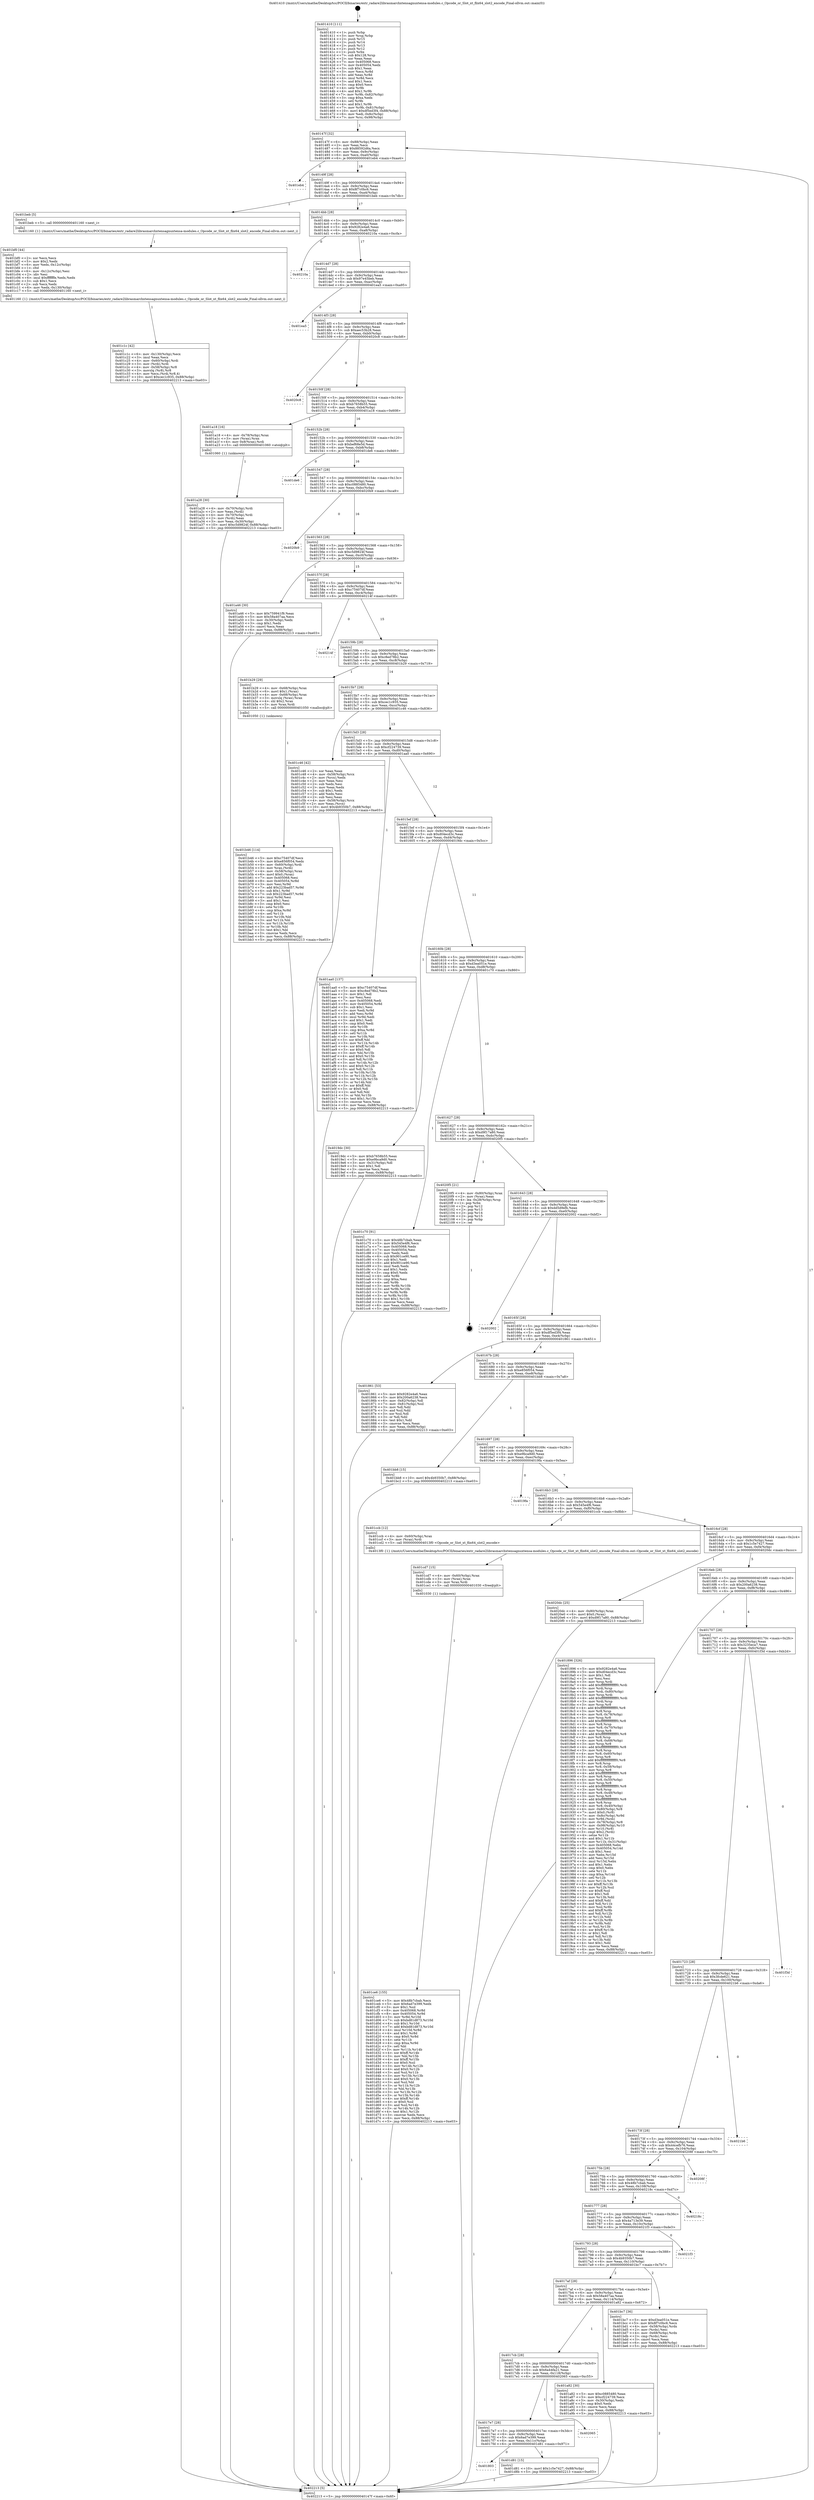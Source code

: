 digraph "0x401410" {
  label = "0x401410 (/mnt/c/Users/mathe/Desktop/tcc/POCII/binaries/extr_radare2librasmarchxtensagnuxtensa-modules.c_Opcode_or_Slot_xt_flix64_slot2_encode_Final-ollvm.out::main(0))"
  labelloc = "t"
  node[shape=record]

  Entry [label="",width=0.3,height=0.3,shape=circle,fillcolor=black,style=filled]
  "0x40147f" [label="{
     0x40147f [32]\l
     | [instrs]\l
     &nbsp;&nbsp;0x40147f \<+6\>: mov -0x88(%rbp),%eax\l
     &nbsp;&nbsp;0x401485 \<+2\>: mov %eax,%ecx\l
     &nbsp;&nbsp;0x401487 \<+6\>: sub $0x88592d6a,%ecx\l
     &nbsp;&nbsp;0x40148d \<+6\>: mov %eax,-0x9c(%rbp)\l
     &nbsp;&nbsp;0x401493 \<+6\>: mov %ecx,-0xa0(%rbp)\l
     &nbsp;&nbsp;0x401499 \<+6\>: je 0000000000401eb4 \<main+0xaa4\>\l
  }"]
  "0x401eb4" [label="{
     0x401eb4\l
  }", style=dashed]
  "0x40149f" [label="{
     0x40149f [28]\l
     | [instrs]\l
     &nbsp;&nbsp;0x40149f \<+5\>: jmp 00000000004014a4 \<main+0x94\>\l
     &nbsp;&nbsp;0x4014a4 \<+6\>: mov -0x9c(%rbp),%eax\l
     &nbsp;&nbsp;0x4014aa \<+5\>: sub $0x8f7c0bc6,%eax\l
     &nbsp;&nbsp;0x4014af \<+6\>: mov %eax,-0xa4(%rbp)\l
     &nbsp;&nbsp;0x4014b5 \<+6\>: je 0000000000401beb \<main+0x7db\>\l
  }"]
  Exit [label="",width=0.3,height=0.3,shape=circle,fillcolor=black,style=filled,peripheries=2]
  "0x401beb" [label="{
     0x401beb [5]\l
     | [instrs]\l
     &nbsp;&nbsp;0x401beb \<+5\>: call 0000000000401160 \<next_i\>\l
     | [calls]\l
     &nbsp;&nbsp;0x401160 \{1\} (/mnt/c/Users/mathe/Desktop/tcc/POCII/binaries/extr_radare2librasmarchxtensagnuxtensa-modules.c_Opcode_or_Slot_xt_flix64_slot2_encode_Final-ollvm.out::next_i)\l
  }"]
  "0x4014bb" [label="{
     0x4014bb [28]\l
     | [instrs]\l
     &nbsp;&nbsp;0x4014bb \<+5\>: jmp 00000000004014c0 \<main+0xb0\>\l
     &nbsp;&nbsp;0x4014c0 \<+6\>: mov -0x9c(%rbp),%eax\l
     &nbsp;&nbsp;0x4014c6 \<+5\>: sub $0x9282e4a6,%eax\l
     &nbsp;&nbsp;0x4014cb \<+6\>: mov %eax,-0xa8(%rbp)\l
     &nbsp;&nbsp;0x4014d1 \<+6\>: je 000000000040210a \<main+0xcfa\>\l
  }"]
  "0x401803" [label="{
     0x401803\l
  }", style=dashed]
  "0x40210a" [label="{
     0x40210a\l
  }", style=dashed]
  "0x4014d7" [label="{
     0x4014d7 [28]\l
     | [instrs]\l
     &nbsp;&nbsp;0x4014d7 \<+5\>: jmp 00000000004014dc \<main+0xcc\>\l
     &nbsp;&nbsp;0x4014dc \<+6\>: mov -0x9c(%rbp),%eax\l
     &nbsp;&nbsp;0x4014e2 \<+5\>: sub $0x97e45beb,%eax\l
     &nbsp;&nbsp;0x4014e7 \<+6\>: mov %eax,-0xac(%rbp)\l
     &nbsp;&nbsp;0x4014ed \<+6\>: je 0000000000401ea5 \<main+0xa95\>\l
  }"]
  "0x401d81" [label="{
     0x401d81 [15]\l
     | [instrs]\l
     &nbsp;&nbsp;0x401d81 \<+10\>: movl $0x1c5e7427,-0x88(%rbp)\l
     &nbsp;&nbsp;0x401d8b \<+5\>: jmp 0000000000402213 \<main+0xe03\>\l
  }"]
  "0x401ea5" [label="{
     0x401ea5\l
  }", style=dashed]
  "0x4014f3" [label="{
     0x4014f3 [28]\l
     | [instrs]\l
     &nbsp;&nbsp;0x4014f3 \<+5\>: jmp 00000000004014f8 \<main+0xe8\>\l
     &nbsp;&nbsp;0x4014f8 \<+6\>: mov -0x9c(%rbp),%eax\l
     &nbsp;&nbsp;0x4014fe \<+5\>: sub $0xaec53b28,%eax\l
     &nbsp;&nbsp;0x401503 \<+6\>: mov %eax,-0xb0(%rbp)\l
     &nbsp;&nbsp;0x401509 \<+6\>: je 00000000004020c8 \<main+0xcb8\>\l
  }"]
  "0x4017e7" [label="{
     0x4017e7 [28]\l
     | [instrs]\l
     &nbsp;&nbsp;0x4017e7 \<+5\>: jmp 00000000004017ec \<main+0x3dc\>\l
     &nbsp;&nbsp;0x4017ec \<+6\>: mov -0x9c(%rbp),%eax\l
     &nbsp;&nbsp;0x4017f2 \<+5\>: sub $0x6ad7e399,%eax\l
     &nbsp;&nbsp;0x4017f7 \<+6\>: mov %eax,-0x11c(%rbp)\l
     &nbsp;&nbsp;0x4017fd \<+6\>: je 0000000000401d81 \<main+0x971\>\l
  }"]
  "0x4020c8" [label="{
     0x4020c8\l
  }", style=dashed]
  "0x40150f" [label="{
     0x40150f [28]\l
     | [instrs]\l
     &nbsp;&nbsp;0x40150f \<+5\>: jmp 0000000000401514 \<main+0x104\>\l
     &nbsp;&nbsp;0x401514 \<+6\>: mov -0x9c(%rbp),%eax\l
     &nbsp;&nbsp;0x40151a \<+5\>: sub $0xb7658b55,%eax\l
     &nbsp;&nbsp;0x40151f \<+6\>: mov %eax,-0xb4(%rbp)\l
     &nbsp;&nbsp;0x401525 \<+6\>: je 0000000000401a18 \<main+0x608\>\l
  }"]
  "0x402065" [label="{
     0x402065\l
  }", style=dashed]
  "0x401a18" [label="{
     0x401a18 [16]\l
     | [instrs]\l
     &nbsp;&nbsp;0x401a18 \<+4\>: mov -0x78(%rbp),%rax\l
     &nbsp;&nbsp;0x401a1c \<+3\>: mov (%rax),%rax\l
     &nbsp;&nbsp;0x401a1f \<+4\>: mov 0x8(%rax),%rdi\l
     &nbsp;&nbsp;0x401a23 \<+5\>: call 0000000000401060 \<atoi@plt\>\l
     | [calls]\l
     &nbsp;&nbsp;0x401060 \{1\} (unknown)\l
  }"]
  "0x40152b" [label="{
     0x40152b [28]\l
     | [instrs]\l
     &nbsp;&nbsp;0x40152b \<+5\>: jmp 0000000000401530 \<main+0x120\>\l
     &nbsp;&nbsp;0x401530 \<+6\>: mov -0x9c(%rbp),%eax\l
     &nbsp;&nbsp;0x401536 \<+5\>: sub $0xbef68e5d,%eax\l
     &nbsp;&nbsp;0x40153b \<+6\>: mov %eax,-0xb8(%rbp)\l
     &nbsp;&nbsp;0x401541 \<+6\>: je 0000000000401de6 \<main+0x9d6\>\l
  }"]
  "0x401ce6" [label="{
     0x401ce6 [155]\l
     | [instrs]\l
     &nbsp;&nbsp;0x401ce6 \<+5\>: mov $0x48b7cbab,%ecx\l
     &nbsp;&nbsp;0x401ceb \<+5\>: mov $0x6ad7e399,%edx\l
     &nbsp;&nbsp;0x401cf0 \<+3\>: mov $0x1,%sil\l
     &nbsp;&nbsp;0x401cf3 \<+8\>: mov 0x405068,%r8d\l
     &nbsp;&nbsp;0x401cfb \<+8\>: mov 0x405054,%r9d\l
     &nbsp;&nbsp;0x401d03 \<+3\>: mov %r8d,%r10d\l
     &nbsp;&nbsp;0x401d06 \<+7\>: sub $0xbd81d873,%r10d\l
     &nbsp;&nbsp;0x401d0d \<+4\>: sub $0x1,%r10d\l
     &nbsp;&nbsp;0x401d11 \<+7\>: add $0xbd81d873,%r10d\l
     &nbsp;&nbsp;0x401d18 \<+4\>: imul %r10d,%r8d\l
     &nbsp;&nbsp;0x401d1c \<+4\>: and $0x1,%r8d\l
     &nbsp;&nbsp;0x401d20 \<+4\>: cmp $0x0,%r8d\l
     &nbsp;&nbsp;0x401d24 \<+4\>: sete %r11b\l
     &nbsp;&nbsp;0x401d28 \<+4\>: cmp $0xa,%r9d\l
     &nbsp;&nbsp;0x401d2c \<+3\>: setl %bl\l
     &nbsp;&nbsp;0x401d2f \<+3\>: mov %r11b,%r14b\l
     &nbsp;&nbsp;0x401d32 \<+4\>: xor $0xff,%r14b\l
     &nbsp;&nbsp;0x401d36 \<+3\>: mov %bl,%r15b\l
     &nbsp;&nbsp;0x401d39 \<+4\>: xor $0xff,%r15b\l
     &nbsp;&nbsp;0x401d3d \<+4\>: xor $0x0,%sil\l
     &nbsp;&nbsp;0x401d41 \<+3\>: mov %r14b,%r12b\l
     &nbsp;&nbsp;0x401d44 \<+4\>: and $0x0,%r12b\l
     &nbsp;&nbsp;0x401d48 \<+3\>: and %sil,%r11b\l
     &nbsp;&nbsp;0x401d4b \<+3\>: mov %r15b,%r13b\l
     &nbsp;&nbsp;0x401d4e \<+4\>: and $0x0,%r13b\l
     &nbsp;&nbsp;0x401d52 \<+3\>: and %sil,%bl\l
     &nbsp;&nbsp;0x401d55 \<+3\>: or %r11b,%r12b\l
     &nbsp;&nbsp;0x401d58 \<+3\>: or %bl,%r13b\l
     &nbsp;&nbsp;0x401d5b \<+3\>: xor %r13b,%r12b\l
     &nbsp;&nbsp;0x401d5e \<+3\>: or %r15b,%r14b\l
     &nbsp;&nbsp;0x401d61 \<+4\>: xor $0xff,%r14b\l
     &nbsp;&nbsp;0x401d65 \<+4\>: or $0x0,%sil\l
     &nbsp;&nbsp;0x401d69 \<+3\>: and %sil,%r14b\l
     &nbsp;&nbsp;0x401d6c \<+3\>: or %r14b,%r12b\l
     &nbsp;&nbsp;0x401d6f \<+4\>: test $0x1,%r12b\l
     &nbsp;&nbsp;0x401d73 \<+3\>: cmovne %edx,%ecx\l
     &nbsp;&nbsp;0x401d76 \<+6\>: mov %ecx,-0x88(%rbp)\l
     &nbsp;&nbsp;0x401d7c \<+5\>: jmp 0000000000402213 \<main+0xe03\>\l
  }"]
  "0x401de6" [label="{
     0x401de6\l
  }", style=dashed]
  "0x401547" [label="{
     0x401547 [28]\l
     | [instrs]\l
     &nbsp;&nbsp;0x401547 \<+5\>: jmp 000000000040154c \<main+0x13c\>\l
     &nbsp;&nbsp;0x40154c \<+6\>: mov -0x9c(%rbp),%eax\l
     &nbsp;&nbsp;0x401552 \<+5\>: sub $0xc0885480,%eax\l
     &nbsp;&nbsp;0x401557 \<+6\>: mov %eax,-0xbc(%rbp)\l
     &nbsp;&nbsp;0x40155d \<+6\>: je 00000000004020b9 \<main+0xca9\>\l
  }"]
  "0x401cd7" [label="{
     0x401cd7 [15]\l
     | [instrs]\l
     &nbsp;&nbsp;0x401cd7 \<+4\>: mov -0x60(%rbp),%rax\l
     &nbsp;&nbsp;0x401cdb \<+3\>: mov (%rax),%rax\l
     &nbsp;&nbsp;0x401cde \<+3\>: mov %rax,%rdi\l
     &nbsp;&nbsp;0x401ce1 \<+5\>: call 0000000000401030 \<free@plt\>\l
     | [calls]\l
     &nbsp;&nbsp;0x401030 \{1\} (unknown)\l
  }"]
  "0x4020b9" [label="{
     0x4020b9\l
  }", style=dashed]
  "0x401563" [label="{
     0x401563 [28]\l
     | [instrs]\l
     &nbsp;&nbsp;0x401563 \<+5\>: jmp 0000000000401568 \<main+0x158\>\l
     &nbsp;&nbsp;0x401568 \<+6\>: mov -0x9c(%rbp),%eax\l
     &nbsp;&nbsp;0x40156e \<+5\>: sub $0xc5d9824f,%eax\l
     &nbsp;&nbsp;0x401573 \<+6\>: mov %eax,-0xc0(%rbp)\l
     &nbsp;&nbsp;0x401579 \<+6\>: je 0000000000401a46 \<main+0x636\>\l
  }"]
  "0x401c1c" [label="{
     0x401c1c [42]\l
     | [instrs]\l
     &nbsp;&nbsp;0x401c1c \<+6\>: mov -0x130(%rbp),%ecx\l
     &nbsp;&nbsp;0x401c22 \<+3\>: imul %eax,%ecx\l
     &nbsp;&nbsp;0x401c25 \<+4\>: mov -0x60(%rbp),%rdi\l
     &nbsp;&nbsp;0x401c29 \<+3\>: mov (%rdi),%rdi\l
     &nbsp;&nbsp;0x401c2c \<+4\>: mov -0x58(%rbp),%r8\l
     &nbsp;&nbsp;0x401c30 \<+3\>: movslq (%r8),%r8\l
     &nbsp;&nbsp;0x401c33 \<+4\>: mov %ecx,(%rdi,%r8,4)\l
     &nbsp;&nbsp;0x401c37 \<+10\>: movl $0xcec1c935,-0x88(%rbp)\l
     &nbsp;&nbsp;0x401c41 \<+5\>: jmp 0000000000402213 \<main+0xe03\>\l
  }"]
  "0x401a46" [label="{
     0x401a46 [30]\l
     | [instrs]\l
     &nbsp;&nbsp;0x401a46 \<+5\>: mov $0x759941f9,%eax\l
     &nbsp;&nbsp;0x401a4b \<+5\>: mov $0x58a407aa,%ecx\l
     &nbsp;&nbsp;0x401a50 \<+3\>: mov -0x30(%rbp),%edx\l
     &nbsp;&nbsp;0x401a53 \<+3\>: cmp $0x1,%edx\l
     &nbsp;&nbsp;0x401a56 \<+3\>: cmovl %ecx,%eax\l
     &nbsp;&nbsp;0x401a59 \<+6\>: mov %eax,-0x88(%rbp)\l
     &nbsp;&nbsp;0x401a5f \<+5\>: jmp 0000000000402213 \<main+0xe03\>\l
  }"]
  "0x40157f" [label="{
     0x40157f [28]\l
     | [instrs]\l
     &nbsp;&nbsp;0x40157f \<+5\>: jmp 0000000000401584 \<main+0x174\>\l
     &nbsp;&nbsp;0x401584 \<+6\>: mov -0x9c(%rbp),%eax\l
     &nbsp;&nbsp;0x40158a \<+5\>: sub $0xc75407df,%eax\l
     &nbsp;&nbsp;0x40158f \<+6\>: mov %eax,-0xc4(%rbp)\l
     &nbsp;&nbsp;0x401595 \<+6\>: je 000000000040214f \<main+0xd3f\>\l
  }"]
  "0x401bf0" [label="{
     0x401bf0 [44]\l
     | [instrs]\l
     &nbsp;&nbsp;0x401bf0 \<+2\>: xor %ecx,%ecx\l
     &nbsp;&nbsp;0x401bf2 \<+5\>: mov $0x2,%edx\l
     &nbsp;&nbsp;0x401bf7 \<+6\>: mov %edx,-0x12c(%rbp)\l
     &nbsp;&nbsp;0x401bfd \<+1\>: cltd\l
     &nbsp;&nbsp;0x401bfe \<+6\>: mov -0x12c(%rbp),%esi\l
     &nbsp;&nbsp;0x401c04 \<+2\>: idiv %esi\l
     &nbsp;&nbsp;0x401c06 \<+6\>: imul $0xfffffffe,%edx,%edx\l
     &nbsp;&nbsp;0x401c0c \<+3\>: sub $0x1,%ecx\l
     &nbsp;&nbsp;0x401c0f \<+2\>: sub %ecx,%edx\l
     &nbsp;&nbsp;0x401c11 \<+6\>: mov %edx,-0x130(%rbp)\l
     &nbsp;&nbsp;0x401c17 \<+5\>: call 0000000000401160 \<next_i\>\l
     | [calls]\l
     &nbsp;&nbsp;0x401160 \{1\} (/mnt/c/Users/mathe/Desktop/tcc/POCII/binaries/extr_radare2librasmarchxtensagnuxtensa-modules.c_Opcode_or_Slot_xt_flix64_slot2_encode_Final-ollvm.out::next_i)\l
  }"]
  "0x40214f" [label="{
     0x40214f\l
  }", style=dashed]
  "0x40159b" [label="{
     0x40159b [28]\l
     | [instrs]\l
     &nbsp;&nbsp;0x40159b \<+5\>: jmp 00000000004015a0 \<main+0x190\>\l
     &nbsp;&nbsp;0x4015a0 \<+6\>: mov -0x9c(%rbp),%eax\l
     &nbsp;&nbsp;0x4015a6 \<+5\>: sub $0xc8ed78b2,%eax\l
     &nbsp;&nbsp;0x4015ab \<+6\>: mov %eax,-0xc8(%rbp)\l
     &nbsp;&nbsp;0x4015b1 \<+6\>: je 0000000000401b29 \<main+0x719\>\l
  }"]
  "0x401b46" [label="{
     0x401b46 [114]\l
     | [instrs]\l
     &nbsp;&nbsp;0x401b46 \<+5\>: mov $0xc75407df,%ecx\l
     &nbsp;&nbsp;0x401b4b \<+5\>: mov $0xe856f054,%edx\l
     &nbsp;&nbsp;0x401b50 \<+4\>: mov -0x60(%rbp),%rdi\l
     &nbsp;&nbsp;0x401b54 \<+3\>: mov %rax,(%rdi)\l
     &nbsp;&nbsp;0x401b57 \<+4\>: mov -0x58(%rbp),%rax\l
     &nbsp;&nbsp;0x401b5b \<+6\>: movl $0x0,(%rax)\l
     &nbsp;&nbsp;0x401b61 \<+7\>: mov 0x405068,%esi\l
     &nbsp;&nbsp;0x401b68 \<+8\>: mov 0x405054,%r8d\l
     &nbsp;&nbsp;0x401b70 \<+3\>: mov %esi,%r9d\l
     &nbsp;&nbsp;0x401b73 \<+7\>: add $0x223bad57,%r9d\l
     &nbsp;&nbsp;0x401b7a \<+4\>: sub $0x1,%r9d\l
     &nbsp;&nbsp;0x401b7e \<+7\>: sub $0x223bad57,%r9d\l
     &nbsp;&nbsp;0x401b85 \<+4\>: imul %r9d,%esi\l
     &nbsp;&nbsp;0x401b89 \<+3\>: and $0x1,%esi\l
     &nbsp;&nbsp;0x401b8c \<+3\>: cmp $0x0,%esi\l
     &nbsp;&nbsp;0x401b8f \<+4\>: sete %r10b\l
     &nbsp;&nbsp;0x401b93 \<+4\>: cmp $0xa,%r8d\l
     &nbsp;&nbsp;0x401b97 \<+4\>: setl %r11b\l
     &nbsp;&nbsp;0x401b9b \<+3\>: mov %r10b,%bl\l
     &nbsp;&nbsp;0x401b9e \<+3\>: and %r11b,%bl\l
     &nbsp;&nbsp;0x401ba1 \<+3\>: xor %r11b,%r10b\l
     &nbsp;&nbsp;0x401ba4 \<+3\>: or %r10b,%bl\l
     &nbsp;&nbsp;0x401ba7 \<+3\>: test $0x1,%bl\l
     &nbsp;&nbsp;0x401baa \<+3\>: cmovne %edx,%ecx\l
     &nbsp;&nbsp;0x401bad \<+6\>: mov %ecx,-0x88(%rbp)\l
     &nbsp;&nbsp;0x401bb3 \<+5\>: jmp 0000000000402213 \<main+0xe03\>\l
  }"]
  "0x401b29" [label="{
     0x401b29 [29]\l
     | [instrs]\l
     &nbsp;&nbsp;0x401b29 \<+4\>: mov -0x68(%rbp),%rax\l
     &nbsp;&nbsp;0x401b2d \<+6\>: movl $0x1,(%rax)\l
     &nbsp;&nbsp;0x401b33 \<+4\>: mov -0x68(%rbp),%rax\l
     &nbsp;&nbsp;0x401b37 \<+3\>: movslq (%rax),%rax\l
     &nbsp;&nbsp;0x401b3a \<+4\>: shl $0x2,%rax\l
     &nbsp;&nbsp;0x401b3e \<+3\>: mov %rax,%rdi\l
     &nbsp;&nbsp;0x401b41 \<+5\>: call 0000000000401050 \<malloc@plt\>\l
     | [calls]\l
     &nbsp;&nbsp;0x401050 \{1\} (unknown)\l
  }"]
  "0x4015b7" [label="{
     0x4015b7 [28]\l
     | [instrs]\l
     &nbsp;&nbsp;0x4015b7 \<+5\>: jmp 00000000004015bc \<main+0x1ac\>\l
     &nbsp;&nbsp;0x4015bc \<+6\>: mov -0x9c(%rbp),%eax\l
     &nbsp;&nbsp;0x4015c2 \<+5\>: sub $0xcec1c935,%eax\l
     &nbsp;&nbsp;0x4015c7 \<+6\>: mov %eax,-0xcc(%rbp)\l
     &nbsp;&nbsp;0x4015cd \<+6\>: je 0000000000401c46 \<main+0x836\>\l
  }"]
  "0x4017cb" [label="{
     0x4017cb [28]\l
     | [instrs]\l
     &nbsp;&nbsp;0x4017cb \<+5\>: jmp 00000000004017d0 \<main+0x3c0\>\l
     &nbsp;&nbsp;0x4017d0 \<+6\>: mov -0x9c(%rbp),%eax\l
     &nbsp;&nbsp;0x4017d6 \<+5\>: sub $0x6a44fa21,%eax\l
     &nbsp;&nbsp;0x4017db \<+6\>: mov %eax,-0x118(%rbp)\l
     &nbsp;&nbsp;0x4017e1 \<+6\>: je 0000000000402065 \<main+0xc55\>\l
  }"]
  "0x401c46" [label="{
     0x401c46 [42]\l
     | [instrs]\l
     &nbsp;&nbsp;0x401c46 \<+2\>: xor %eax,%eax\l
     &nbsp;&nbsp;0x401c48 \<+4\>: mov -0x58(%rbp),%rcx\l
     &nbsp;&nbsp;0x401c4c \<+2\>: mov (%rcx),%edx\l
     &nbsp;&nbsp;0x401c4e \<+2\>: mov %eax,%esi\l
     &nbsp;&nbsp;0x401c50 \<+2\>: sub %edx,%esi\l
     &nbsp;&nbsp;0x401c52 \<+2\>: mov %eax,%edx\l
     &nbsp;&nbsp;0x401c54 \<+3\>: sub $0x1,%edx\l
     &nbsp;&nbsp;0x401c57 \<+2\>: add %edx,%esi\l
     &nbsp;&nbsp;0x401c59 \<+2\>: sub %esi,%eax\l
     &nbsp;&nbsp;0x401c5b \<+4\>: mov -0x58(%rbp),%rcx\l
     &nbsp;&nbsp;0x401c5f \<+2\>: mov %eax,(%rcx)\l
     &nbsp;&nbsp;0x401c61 \<+10\>: movl $0x4b9350b7,-0x88(%rbp)\l
     &nbsp;&nbsp;0x401c6b \<+5\>: jmp 0000000000402213 \<main+0xe03\>\l
  }"]
  "0x4015d3" [label="{
     0x4015d3 [28]\l
     | [instrs]\l
     &nbsp;&nbsp;0x4015d3 \<+5\>: jmp 00000000004015d8 \<main+0x1c8\>\l
     &nbsp;&nbsp;0x4015d8 \<+6\>: mov -0x9c(%rbp),%eax\l
     &nbsp;&nbsp;0x4015de \<+5\>: sub $0xcf224739,%eax\l
     &nbsp;&nbsp;0x4015e3 \<+6\>: mov %eax,-0xd0(%rbp)\l
     &nbsp;&nbsp;0x4015e9 \<+6\>: je 0000000000401aa0 \<main+0x690\>\l
  }"]
  "0x401a82" [label="{
     0x401a82 [30]\l
     | [instrs]\l
     &nbsp;&nbsp;0x401a82 \<+5\>: mov $0xc0885480,%eax\l
     &nbsp;&nbsp;0x401a87 \<+5\>: mov $0xcf224739,%ecx\l
     &nbsp;&nbsp;0x401a8c \<+3\>: mov -0x30(%rbp),%edx\l
     &nbsp;&nbsp;0x401a8f \<+3\>: cmp $0x0,%edx\l
     &nbsp;&nbsp;0x401a92 \<+3\>: cmove %ecx,%eax\l
     &nbsp;&nbsp;0x401a95 \<+6\>: mov %eax,-0x88(%rbp)\l
     &nbsp;&nbsp;0x401a9b \<+5\>: jmp 0000000000402213 \<main+0xe03\>\l
  }"]
  "0x401aa0" [label="{
     0x401aa0 [137]\l
     | [instrs]\l
     &nbsp;&nbsp;0x401aa0 \<+5\>: mov $0xc75407df,%eax\l
     &nbsp;&nbsp;0x401aa5 \<+5\>: mov $0xc8ed78b2,%ecx\l
     &nbsp;&nbsp;0x401aaa \<+2\>: mov $0x1,%dl\l
     &nbsp;&nbsp;0x401aac \<+2\>: xor %esi,%esi\l
     &nbsp;&nbsp;0x401aae \<+7\>: mov 0x405068,%edi\l
     &nbsp;&nbsp;0x401ab5 \<+8\>: mov 0x405054,%r8d\l
     &nbsp;&nbsp;0x401abd \<+3\>: sub $0x1,%esi\l
     &nbsp;&nbsp;0x401ac0 \<+3\>: mov %edi,%r9d\l
     &nbsp;&nbsp;0x401ac3 \<+3\>: add %esi,%r9d\l
     &nbsp;&nbsp;0x401ac6 \<+4\>: imul %r9d,%edi\l
     &nbsp;&nbsp;0x401aca \<+3\>: and $0x1,%edi\l
     &nbsp;&nbsp;0x401acd \<+3\>: cmp $0x0,%edi\l
     &nbsp;&nbsp;0x401ad0 \<+4\>: sete %r10b\l
     &nbsp;&nbsp;0x401ad4 \<+4\>: cmp $0xa,%r8d\l
     &nbsp;&nbsp;0x401ad8 \<+4\>: setl %r11b\l
     &nbsp;&nbsp;0x401adc \<+3\>: mov %r10b,%bl\l
     &nbsp;&nbsp;0x401adf \<+3\>: xor $0xff,%bl\l
     &nbsp;&nbsp;0x401ae2 \<+3\>: mov %r11b,%r14b\l
     &nbsp;&nbsp;0x401ae5 \<+4\>: xor $0xff,%r14b\l
     &nbsp;&nbsp;0x401ae9 \<+3\>: xor $0x0,%dl\l
     &nbsp;&nbsp;0x401aec \<+3\>: mov %bl,%r15b\l
     &nbsp;&nbsp;0x401aef \<+4\>: and $0x0,%r15b\l
     &nbsp;&nbsp;0x401af3 \<+3\>: and %dl,%r10b\l
     &nbsp;&nbsp;0x401af6 \<+3\>: mov %r14b,%r12b\l
     &nbsp;&nbsp;0x401af9 \<+4\>: and $0x0,%r12b\l
     &nbsp;&nbsp;0x401afd \<+3\>: and %dl,%r11b\l
     &nbsp;&nbsp;0x401b00 \<+3\>: or %r10b,%r15b\l
     &nbsp;&nbsp;0x401b03 \<+3\>: or %r11b,%r12b\l
     &nbsp;&nbsp;0x401b06 \<+3\>: xor %r12b,%r15b\l
     &nbsp;&nbsp;0x401b09 \<+3\>: or %r14b,%bl\l
     &nbsp;&nbsp;0x401b0c \<+3\>: xor $0xff,%bl\l
     &nbsp;&nbsp;0x401b0f \<+3\>: or $0x0,%dl\l
     &nbsp;&nbsp;0x401b12 \<+2\>: and %dl,%bl\l
     &nbsp;&nbsp;0x401b14 \<+3\>: or %bl,%r15b\l
     &nbsp;&nbsp;0x401b17 \<+4\>: test $0x1,%r15b\l
     &nbsp;&nbsp;0x401b1b \<+3\>: cmovne %ecx,%eax\l
     &nbsp;&nbsp;0x401b1e \<+6\>: mov %eax,-0x88(%rbp)\l
     &nbsp;&nbsp;0x401b24 \<+5\>: jmp 0000000000402213 \<main+0xe03\>\l
  }"]
  "0x4015ef" [label="{
     0x4015ef [28]\l
     | [instrs]\l
     &nbsp;&nbsp;0x4015ef \<+5\>: jmp 00000000004015f4 \<main+0x1e4\>\l
     &nbsp;&nbsp;0x4015f4 \<+6\>: mov -0x9c(%rbp),%eax\l
     &nbsp;&nbsp;0x4015fa \<+5\>: sub $0xd04ecd3c,%eax\l
     &nbsp;&nbsp;0x4015ff \<+6\>: mov %eax,-0xd4(%rbp)\l
     &nbsp;&nbsp;0x401605 \<+6\>: je 00000000004019dc \<main+0x5cc\>\l
  }"]
  "0x4017af" [label="{
     0x4017af [28]\l
     | [instrs]\l
     &nbsp;&nbsp;0x4017af \<+5\>: jmp 00000000004017b4 \<main+0x3a4\>\l
     &nbsp;&nbsp;0x4017b4 \<+6\>: mov -0x9c(%rbp),%eax\l
     &nbsp;&nbsp;0x4017ba \<+5\>: sub $0x58a407aa,%eax\l
     &nbsp;&nbsp;0x4017bf \<+6\>: mov %eax,-0x114(%rbp)\l
     &nbsp;&nbsp;0x4017c5 \<+6\>: je 0000000000401a82 \<main+0x672\>\l
  }"]
  "0x4019dc" [label="{
     0x4019dc [30]\l
     | [instrs]\l
     &nbsp;&nbsp;0x4019dc \<+5\>: mov $0xb7658b55,%eax\l
     &nbsp;&nbsp;0x4019e1 \<+5\>: mov $0xe9bca9d0,%ecx\l
     &nbsp;&nbsp;0x4019e6 \<+3\>: mov -0x31(%rbp),%dl\l
     &nbsp;&nbsp;0x4019e9 \<+3\>: test $0x1,%dl\l
     &nbsp;&nbsp;0x4019ec \<+3\>: cmovne %ecx,%eax\l
     &nbsp;&nbsp;0x4019ef \<+6\>: mov %eax,-0x88(%rbp)\l
     &nbsp;&nbsp;0x4019f5 \<+5\>: jmp 0000000000402213 \<main+0xe03\>\l
  }"]
  "0x40160b" [label="{
     0x40160b [28]\l
     | [instrs]\l
     &nbsp;&nbsp;0x40160b \<+5\>: jmp 0000000000401610 \<main+0x200\>\l
     &nbsp;&nbsp;0x401610 \<+6\>: mov -0x9c(%rbp),%eax\l
     &nbsp;&nbsp;0x401616 \<+5\>: sub $0xd3ea051e,%eax\l
     &nbsp;&nbsp;0x40161b \<+6\>: mov %eax,-0xd8(%rbp)\l
     &nbsp;&nbsp;0x401621 \<+6\>: je 0000000000401c70 \<main+0x860\>\l
  }"]
  "0x401bc7" [label="{
     0x401bc7 [36]\l
     | [instrs]\l
     &nbsp;&nbsp;0x401bc7 \<+5\>: mov $0xd3ea051e,%eax\l
     &nbsp;&nbsp;0x401bcc \<+5\>: mov $0x8f7c0bc6,%ecx\l
     &nbsp;&nbsp;0x401bd1 \<+4\>: mov -0x58(%rbp),%rdx\l
     &nbsp;&nbsp;0x401bd5 \<+2\>: mov (%rdx),%esi\l
     &nbsp;&nbsp;0x401bd7 \<+4\>: mov -0x68(%rbp),%rdx\l
     &nbsp;&nbsp;0x401bdb \<+2\>: cmp (%rdx),%esi\l
     &nbsp;&nbsp;0x401bdd \<+3\>: cmovl %ecx,%eax\l
     &nbsp;&nbsp;0x401be0 \<+6\>: mov %eax,-0x88(%rbp)\l
     &nbsp;&nbsp;0x401be6 \<+5\>: jmp 0000000000402213 \<main+0xe03\>\l
  }"]
  "0x401c70" [label="{
     0x401c70 [91]\l
     | [instrs]\l
     &nbsp;&nbsp;0x401c70 \<+5\>: mov $0x48b7cbab,%eax\l
     &nbsp;&nbsp;0x401c75 \<+5\>: mov $0x545e4f6,%ecx\l
     &nbsp;&nbsp;0x401c7a \<+7\>: mov 0x405068,%edx\l
     &nbsp;&nbsp;0x401c81 \<+7\>: mov 0x405054,%esi\l
     &nbsp;&nbsp;0x401c88 \<+2\>: mov %edx,%edi\l
     &nbsp;&nbsp;0x401c8a \<+6\>: sub $0x901ce90,%edi\l
     &nbsp;&nbsp;0x401c90 \<+3\>: sub $0x1,%edi\l
     &nbsp;&nbsp;0x401c93 \<+6\>: add $0x901ce90,%edi\l
     &nbsp;&nbsp;0x401c99 \<+3\>: imul %edi,%edx\l
     &nbsp;&nbsp;0x401c9c \<+3\>: and $0x1,%edx\l
     &nbsp;&nbsp;0x401c9f \<+3\>: cmp $0x0,%edx\l
     &nbsp;&nbsp;0x401ca2 \<+4\>: sete %r8b\l
     &nbsp;&nbsp;0x401ca6 \<+3\>: cmp $0xa,%esi\l
     &nbsp;&nbsp;0x401ca9 \<+4\>: setl %r9b\l
     &nbsp;&nbsp;0x401cad \<+3\>: mov %r8b,%r10b\l
     &nbsp;&nbsp;0x401cb0 \<+3\>: and %r9b,%r10b\l
     &nbsp;&nbsp;0x401cb3 \<+3\>: xor %r9b,%r8b\l
     &nbsp;&nbsp;0x401cb6 \<+3\>: or %r8b,%r10b\l
     &nbsp;&nbsp;0x401cb9 \<+4\>: test $0x1,%r10b\l
     &nbsp;&nbsp;0x401cbd \<+3\>: cmovne %ecx,%eax\l
     &nbsp;&nbsp;0x401cc0 \<+6\>: mov %eax,-0x88(%rbp)\l
     &nbsp;&nbsp;0x401cc6 \<+5\>: jmp 0000000000402213 \<main+0xe03\>\l
  }"]
  "0x401627" [label="{
     0x401627 [28]\l
     | [instrs]\l
     &nbsp;&nbsp;0x401627 \<+5\>: jmp 000000000040162c \<main+0x21c\>\l
     &nbsp;&nbsp;0x40162c \<+6\>: mov -0x9c(%rbp),%eax\l
     &nbsp;&nbsp;0x401632 \<+5\>: sub $0xd9f17a80,%eax\l
     &nbsp;&nbsp;0x401637 \<+6\>: mov %eax,-0xdc(%rbp)\l
     &nbsp;&nbsp;0x40163d \<+6\>: je 00000000004020f5 \<main+0xce5\>\l
  }"]
  "0x401793" [label="{
     0x401793 [28]\l
     | [instrs]\l
     &nbsp;&nbsp;0x401793 \<+5\>: jmp 0000000000401798 \<main+0x388\>\l
     &nbsp;&nbsp;0x401798 \<+6\>: mov -0x9c(%rbp),%eax\l
     &nbsp;&nbsp;0x40179e \<+5\>: sub $0x4b9350b7,%eax\l
     &nbsp;&nbsp;0x4017a3 \<+6\>: mov %eax,-0x110(%rbp)\l
     &nbsp;&nbsp;0x4017a9 \<+6\>: je 0000000000401bc7 \<main+0x7b7\>\l
  }"]
  "0x4020f5" [label="{
     0x4020f5 [21]\l
     | [instrs]\l
     &nbsp;&nbsp;0x4020f5 \<+4\>: mov -0x80(%rbp),%rax\l
     &nbsp;&nbsp;0x4020f9 \<+2\>: mov (%rax),%eax\l
     &nbsp;&nbsp;0x4020fb \<+4\>: lea -0x28(%rbp),%rsp\l
     &nbsp;&nbsp;0x4020ff \<+1\>: pop %rbx\l
     &nbsp;&nbsp;0x402100 \<+2\>: pop %r12\l
     &nbsp;&nbsp;0x402102 \<+2\>: pop %r13\l
     &nbsp;&nbsp;0x402104 \<+2\>: pop %r14\l
     &nbsp;&nbsp;0x402106 \<+2\>: pop %r15\l
     &nbsp;&nbsp;0x402108 \<+1\>: pop %rbp\l
     &nbsp;&nbsp;0x402109 \<+1\>: ret\l
  }"]
  "0x401643" [label="{
     0x401643 [28]\l
     | [instrs]\l
     &nbsp;&nbsp;0x401643 \<+5\>: jmp 0000000000401648 \<main+0x238\>\l
     &nbsp;&nbsp;0x401648 \<+6\>: mov -0x9c(%rbp),%eax\l
     &nbsp;&nbsp;0x40164e \<+5\>: sub $0xdd5d9efb,%eax\l
     &nbsp;&nbsp;0x401653 \<+6\>: mov %eax,-0xe0(%rbp)\l
     &nbsp;&nbsp;0x401659 \<+6\>: je 0000000000402002 \<main+0xbf2\>\l
  }"]
  "0x4021f3" [label="{
     0x4021f3\l
  }", style=dashed]
  "0x402002" [label="{
     0x402002\l
  }", style=dashed]
  "0x40165f" [label="{
     0x40165f [28]\l
     | [instrs]\l
     &nbsp;&nbsp;0x40165f \<+5\>: jmp 0000000000401664 \<main+0x254\>\l
     &nbsp;&nbsp;0x401664 \<+6\>: mov -0x9c(%rbp),%eax\l
     &nbsp;&nbsp;0x40166a \<+5\>: sub $0xdf5ed3f4,%eax\l
     &nbsp;&nbsp;0x40166f \<+6\>: mov %eax,-0xe4(%rbp)\l
     &nbsp;&nbsp;0x401675 \<+6\>: je 0000000000401861 \<main+0x451\>\l
  }"]
  "0x401777" [label="{
     0x401777 [28]\l
     | [instrs]\l
     &nbsp;&nbsp;0x401777 \<+5\>: jmp 000000000040177c \<main+0x36c\>\l
     &nbsp;&nbsp;0x40177c \<+6\>: mov -0x9c(%rbp),%eax\l
     &nbsp;&nbsp;0x401782 \<+5\>: sub $0x4a713e39,%eax\l
     &nbsp;&nbsp;0x401787 \<+6\>: mov %eax,-0x10c(%rbp)\l
     &nbsp;&nbsp;0x40178d \<+6\>: je 00000000004021f3 \<main+0xde3\>\l
  }"]
  "0x401861" [label="{
     0x401861 [53]\l
     | [instrs]\l
     &nbsp;&nbsp;0x401861 \<+5\>: mov $0x9282e4a6,%eax\l
     &nbsp;&nbsp;0x401866 \<+5\>: mov $0x200a6238,%ecx\l
     &nbsp;&nbsp;0x40186b \<+6\>: mov -0x82(%rbp),%dl\l
     &nbsp;&nbsp;0x401871 \<+7\>: mov -0x81(%rbp),%sil\l
     &nbsp;&nbsp;0x401878 \<+3\>: mov %dl,%dil\l
     &nbsp;&nbsp;0x40187b \<+3\>: and %sil,%dil\l
     &nbsp;&nbsp;0x40187e \<+3\>: xor %sil,%dl\l
     &nbsp;&nbsp;0x401881 \<+3\>: or %dl,%dil\l
     &nbsp;&nbsp;0x401884 \<+4\>: test $0x1,%dil\l
     &nbsp;&nbsp;0x401888 \<+3\>: cmovne %ecx,%eax\l
     &nbsp;&nbsp;0x40188b \<+6\>: mov %eax,-0x88(%rbp)\l
     &nbsp;&nbsp;0x401891 \<+5\>: jmp 0000000000402213 \<main+0xe03\>\l
  }"]
  "0x40167b" [label="{
     0x40167b [28]\l
     | [instrs]\l
     &nbsp;&nbsp;0x40167b \<+5\>: jmp 0000000000401680 \<main+0x270\>\l
     &nbsp;&nbsp;0x401680 \<+6\>: mov -0x9c(%rbp),%eax\l
     &nbsp;&nbsp;0x401686 \<+5\>: sub $0xe856f054,%eax\l
     &nbsp;&nbsp;0x40168b \<+6\>: mov %eax,-0xe8(%rbp)\l
     &nbsp;&nbsp;0x401691 \<+6\>: je 0000000000401bb8 \<main+0x7a8\>\l
  }"]
  "0x402213" [label="{
     0x402213 [5]\l
     | [instrs]\l
     &nbsp;&nbsp;0x402213 \<+5\>: jmp 000000000040147f \<main+0x6f\>\l
  }"]
  "0x401410" [label="{
     0x401410 [111]\l
     | [instrs]\l
     &nbsp;&nbsp;0x401410 \<+1\>: push %rbp\l
     &nbsp;&nbsp;0x401411 \<+3\>: mov %rsp,%rbp\l
     &nbsp;&nbsp;0x401414 \<+2\>: push %r15\l
     &nbsp;&nbsp;0x401416 \<+2\>: push %r14\l
     &nbsp;&nbsp;0x401418 \<+2\>: push %r13\l
     &nbsp;&nbsp;0x40141a \<+2\>: push %r12\l
     &nbsp;&nbsp;0x40141c \<+1\>: push %rbx\l
     &nbsp;&nbsp;0x40141d \<+7\>: sub $0x128,%rsp\l
     &nbsp;&nbsp;0x401424 \<+2\>: xor %eax,%eax\l
     &nbsp;&nbsp;0x401426 \<+7\>: mov 0x405068,%ecx\l
     &nbsp;&nbsp;0x40142d \<+7\>: mov 0x405054,%edx\l
     &nbsp;&nbsp;0x401434 \<+3\>: sub $0x1,%eax\l
     &nbsp;&nbsp;0x401437 \<+3\>: mov %ecx,%r8d\l
     &nbsp;&nbsp;0x40143a \<+3\>: add %eax,%r8d\l
     &nbsp;&nbsp;0x40143d \<+4\>: imul %r8d,%ecx\l
     &nbsp;&nbsp;0x401441 \<+3\>: and $0x1,%ecx\l
     &nbsp;&nbsp;0x401444 \<+3\>: cmp $0x0,%ecx\l
     &nbsp;&nbsp;0x401447 \<+4\>: sete %r9b\l
     &nbsp;&nbsp;0x40144b \<+4\>: and $0x1,%r9b\l
     &nbsp;&nbsp;0x40144f \<+7\>: mov %r9b,-0x82(%rbp)\l
     &nbsp;&nbsp;0x401456 \<+3\>: cmp $0xa,%edx\l
     &nbsp;&nbsp;0x401459 \<+4\>: setl %r9b\l
     &nbsp;&nbsp;0x40145d \<+4\>: and $0x1,%r9b\l
     &nbsp;&nbsp;0x401461 \<+7\>: mov %r9b,-0x81(%rbp)\l
     &nbsp;&nbsp;0x401468 \<+10\>: movl $0xdf5ed3f4,-0x88(%rbp)\l
     &nbsp;&nbsp;0x401472 \<+6\>: mov %edi,-0x8c(%rbp)\l
     &nbsp;&nbsp;0x401478 \<+7\>: mov %rsi,-0x98(%rbp)\l
  }"]
  "0x40218c" [label="{
     0x40218c\l
  }", style=dashed]
  "0x401bb8" [label="{
     0x401bb8 [15]\l
     | [instrs]\l
     &nbsp;&nbsp;0x401bb8 \<+10\>: movl $0x4b9350b7,-0x88(%rbp)\l
     &nbsp;&nbsp;0x401bc2 \<+5\>: jmp 0000000000402213 \<main+0xe03\>\l
  }"]
  "0x401697" [label="{
     0x401697 [28]\l
     | [instrs]\l
     &nbsp;&nbsp;0x401697 \<+5\>: jmp 000000000040169c \<main+0x28c\>\l
     &nbsp;&nbsp;0x40169c \<+6\>: mov -0x9c(%rbp),%eax\l
     &nbsp;&nbsp;0x4016a2 \<+5\>: sub $0xe9bca9d0,%eax\l
     &nbsp;&nbsp;0x4016a7 \<+6\>: mov %eax,-0xec(%rbp)\l
     &nbsp;&nbsp;0x4016ad \<+6\>: je 00000000004019fa \<main+0x5ea\>\l
  }"]
  "0x40175b" [label="{
     0x40175b [28]\l
     | [instrs]\l
     &nbsp;&nbsp;0x40175b \<+5\>: jmp 0000000000401760 \<main+0x350\>\l
     &nbsp;&nbsp;0x401760 \<+6\>: mov -0x9c(%rbp),%eax\l
     &nbsp;&nbsp;0x401766 \<+5\>: sub $0x48b7cbab,%eax\l
     &nbsp;&nbsp;0x40176b \<+6\>: mov %eax,-0x108(%rbp)\l
     &nbsp;&nbsp;0x401771 \<+6\>: je 000000000040218c \<main+0xd7c\>\l
  }"]
  "0x4019fa" [label="{
     0x4019fa\l
  }", style=dashed]
  "0x4016b3" [label="{
     0x4016b3 [28]\l
     | [instrs]\l
     &nbsp;&nbsp;0x4016b3 \<+5\>: jmp 00000000004016b8 \<main+0x2a8\>\l
     &nbsp;&nbsp;0x4016b8 \<+6\>: mov -0x9c(%rbp),%eax\l
     &nbsp;&nbsp;0x4016be \<+5\>: sub $0x545e4f6,%eax\l
     &nbsp;&nbsp;0x4016c3 \<+6\>: mov %eax,-0xf0(%rbp)\l
     &nbsp;&nbsp;0x4016c9 \<+6\>: je 0000000000401ccb \<main+0x8bb\>\l
  }"]
  "0x40208f" [label="{
     0x40208f\l
  }", style=dashed]
  "0x401ccb" [label="{
     0x401ccb [12]\l
     | [instrs]\l
     &nbsp;&nbsp;0x401ccb \<+4\>: mov -0x60(%rbp),%rax\l
     &nbsp;&nbsp;0x401ccf \<+3\>: mov (%rax),%rdi\l
     &nbsp;&nbsp;0x401cd2 \<+5\>: call 00000000004013f0 \<Opcode_or_Slot_xt_flix64_slot2_encode\>\l
     | [calls]\l
     &nbsp;&nbsp;0x4013f0 \{1\} (/mnt/c/Users/mathe/Desktop/tcc/POCII/binaries/extr_radare2librasmarchxtensagnuxtensa-modules.c_Opcode_or_Slot_xt_flix64_slot2_encode_Final-ollvm.out::Opcode_or_Slot_xt_flix64_slot2_encode)\l
  }"]
  "0x4016cf" [label="{
     0x4016cf [28]\l
     | [instrs]\l
     &nbsp;&nbsp;0x4016cf \<+5\>: jmp 00000000004016d4 \<main+0x2c4\>\l
     &nbsp;&nbsp;0x4016d4 \<+6\>: mov -0x9c(%rbp),%eax\l
     &nbsp;&nbsp;0x4016da \<+5\>: sub $0x1c5e7427,%eax\l
     &nbsp;&nbsp;0x4016df \<+6\>: mov %eax,-0xf4(%rbp)\l
     &nbsp;&nbsp;0x4016e5 \<+6\>: je 00000000004020dc \<main+0xccc\>\l
  }"]
  "0x40173f" [label="{
     0x40173f [28]\l
     | [instrs]\l
     &nbsp;&nbsp;0x40173f \<+5\>: jmp 0000000000401744 \<main+0x334\>\l
     &nbsp;&nbsp;0x401744 \<+6\>: mov -0x9c(%rbp),%eax\l
     &nbsp;&nbsp;0x40174a \<+5\>: sub $0x44cefb76,%eax\l
     &nbsp;&nbsp;0x40174f \<+6\>: mov %eax,-0x104(%rbp)\l
     &nbsp;&nbsp;0x401755 \<+6\>: je 000000000040208f \<main+0xc7f\>\l
  }"]
  "0x4020dc" [label="{
     0x4020dc [25]\l
     | [instrs]\l
     &nbsp;&nbsp;0x4020dc \<+4\>: mov -0x80(%rbp),%rax\l
     &nbsp;&nbsp;0x4020e0 \<+6\>: movl $0x0,(%rax)\l
     &nbsp;&nbsp;0x4020e6 \<+10\>: movl $0xd9f17a80,-0x88(%rbp)\l
     &nbsp;&nbsp;0x4020f0 \<+5\>: jmp 0000000000402213 \<main+0xe03\>\l
  }"]
  "0x4016eb" [label="{
     0x4016eb [28]\l
     | [instrs]\l
     &nbsp;&nbsp;0x4016eb \<+5\>: jmp 00000000004016f0 \<main+0x2e0\>\l
     &nbsp;&nbsp;0x4016f0 \<+6\>: mov -0x9c(%rbp),%eax\l
     &nbsp;&nbsp;0x4016f6 \<+5\>: sub $0x200a6238,%eax\l
     &nbsp;&nbsp;0x4016fb \<+6\>: mov %eax,-0xf8(%rbp)\l
     &nbsp;&nbsp;0x401701 \<+6\>: je 0000000000401896 \<main+0x486\>\l
  }"]
  "0x4021b6" [label="{
     0x4021b6\l
  }", style=dashed]
  "0x401896" [label="{
     0x401896 [326]\l
     | [instrs]\l
     &nbsp;&nbsp;0x401896 \<+5\>: mov $0x9282e4a6,%eax\l
     &nbsp;&nbsp;0x40189b \<+5\>: mov $0xd04ecd3c,%ecx\l
     &nbsp;&nbsp;0x4018a0 \<+2\>: mov $0x1,%dl\l
     &nbsp;&nbsp;0x4018a2 \<+2\>: xor %esi,%esi\l
     &nbsp;&nbsp;0x4018a4 \<+3\>: mov %rsp,%rdi\l
     &nbsp;&nbsp;0x4018a7 \<+4\>: add $0xfffffffffffffff0,%rdi\l
     &nbsp;&nbsp;0x4018ab \<+3\>: mov %rdi,%rsp\l
     &nbsp;&nbsp;0x4018ae \<+4\>: mov %rdi,-0x80(%rbp)\l
     &nbsp;&nbsp;0x4018b2 \<+3\>: mov %rsp,%rdi\l
     &nbsp;&nbsp;0x4018b5 \<+4\>: add $0xfffffffffffffff0,%rdi\l
     &nbsp;&nbsp;0x4018b9 \<+3\>: mov %rdi,%rsp\l
     &nbsp;&nbsp;0x4018bc \<+3\>: mov %rsp,%r8\l
     &nbsp;&nbsp;0x4018bf \<+4\>: add $0xfffffffffffffff0,%r8\l
     &nbsp;&nbsp;0x4018c3 \<+3\>: mov %r8,%rsp\l
     &nbsp;&nbsp;0x4018c6 \<+4\>: mov %r8,-0x78(%rbp)\l
     &nbsp;&nbsp;0x4018ca \<+3\>: mov %rsp,%r8\l
     &nbsp;&nbsp;0x4018cd \<+4\>: add $0xfffffffffffffff0,%r8\l
     &nbsp;&nbsp;0x4018d1 \<+3\>: mov %r8,%rsp\l
     &nbsp;&nbsp;0x4018d4 \<+4\>: mov %r8,-0x70(%rbp)\l
     &nbsp;&nbsp;0x4018d8 \<+3\>: mov %rsp,%r8\l
     &nbsp;&nbsp;0x4018db \<+4\>: add $0xfffffffffffffff0,%r8\l
     &nbsp;&nbsp;0x4018df \<+3\>: mov %r8,%rsp\l
     &nbsp;&nbsp;0x4018e2 \<+4\>: mov %r8,-0x68(%rbp)\l
     &nbsp;&nbsp;0x4018e6 \<+3\>: mov %rsp,%r8\l
     &nbsp;&nbsp;0x4018e9 \<+4\>: add $0xfffffffffffffff0,%r8\l
     &nbsp;&nbsp;0x4018ed \<+3\>: mov %r8,%rsp\l
     &nbsp;&nbsp;0x4018f0 \<+4\>: mov %r8,-0x60(%rbp)\l
     &nbsp;&nbsp;0x4018f4 \<+3\>: mov %rsp,%r8\l
     &nbsp;&nbsp;0x4018f7 \<+4\>: add $0xfffffffffffffff0,%r8\l
     &nbsp;&nbsp;0x4018fb \<+3\>: mov %r8,%rsp\l
     &nbsp;&nbsp;0x4018fe \<+4\>: mov %r8,-0x58(%rbp)\l
     &nbsp;&nbsp;0x401902 \<+3\>: mov %rsp,%r8\l
     &nbsp;&nbsp;0x401905 \<+4\>: add $0xfffffffffffffff0,%r8\l
     &nbsp;&nbsp;0x401909 \<+3\>: mov %r8,%rsp\l
     &nbsp;&nbsp;0x40190c \<+4\>: mov %r8,-0x50(%rbp)\l
     &nbsp;&nbsp;0x401910 \<+3\>: mov %rsp,%r8\l
     &nbsp;&nbsp;0x401913 \<+4\>: add $0xfffffffffffffff0,%r8\l
     &nbsp;&nbsp;0x401917 \<+3\>: mov %r8,%rsp\l
     &nbsp;&nbsp;0x40191a \<+4\>: mov %r8,-0x48(%rbp)\l
     &nbsp;&nbsp;0x40191e \<+3\>: mov %rsp,%r8\l
     &nbsp;&nbsp;0x401921 \<+4\>: add $0xfffffffffffffff0,%r8\l
     &nbsp;&nbsp;0x401925 \<+3\>: mov %r8,%rsp\l
     &nbsp;&nbsp;0x401928 \<+4\>: mov %r8,-0x40(%rbp)\l
     &nbsp;&nbsp;0x40192c \<+4\>: mov -0x80(%rbp),%r8\l
     &nbsp;&nbsp;0x401930 \<+7\>: movl $0x0,(%r8)\l
     &nbsp;&nbsp;0x401937 \<+7\>: mov -0x8c(%rbp),%r9d\l
     &nbsp;&nbsp;0x40193e \<+3\>: mov %r9d,(%rdi)\l
     &nbsp;&nbsp;0x401941 \<+4\>: mov -0x78(%rbp),%r8\l
     &nbsp;&nbsp;0x401945 \<+7\>: mov -0x98(%rbp),%r10\l
     &nbsp;&nbsp;0x40194c \<+3\>: mov %r10,(%r8)\l
     &nbsp;&nbsp;0x40194f \<+3\>: cmpl $0x2,(%rdi)\l
     &nbsp;&nbsp;0x401952 \<+4\>: setne %r11b\l
     &nbsp;&nbsp;0x401956 \<+4\>: and $0x1,%r11b\l
     &nbsp;&nbsp;0x40195a \<+4\>: mov %r11b,-0x31(%rbp)\l
     &nbsp;&nbsp;0x40195e \<+7\>: mov 0x405068,%ebx\l
     &nbsp;&nbsp;0x401965 \<+8\>: mov 0x405054,%r14d\l
     &nbsp;&nbsp;0x40196d \<+3\>: sub $0x1,%esi\l
     &nbsp;&nbsp;0x401970 \<+3\>: mov %ebx,%r15d\l
     &nbsp;&nbsp;0x401973 \<+3\>: add %esi,%r15d\l
     &nbsp;&nbsp;0x401976 \<+4\>: imul %r15d,%ebx\l
     &nbsp;&nbsp;0x40197a \<+3\>: and $0x1,%ebx\l
     &nbsp;&nbsp;0x40197d \<+3\>: cmp $0x0,%ebx\l
     &nbsp;&nbsp;0x401980 \<+4\>: sete %r11b\l
     &nbsp;&nbsp;0x401984 \<+4\>: cmp $0xa,%r14d\l
     &nbsp;&nbsp;0x401988 \<+4\>: setl %r12b\l
     &nbsp;&nbsp;0x40198c \<+3\>: mov %r11b,%r13b\l
     &nbsp;&nbsp;0x40198f \<+4\>: xor $0xff,%r13b\l
     &nbsp;&nbsp;0x401993 \<+3\>: mov %r12b,%sil\l
     &nbsp;&nbsp;0x401996 \<+4\>: xor $0xff,%sil\l
     &nbsp;&nbsp;0x40199a \<+3\>: xor $0x1,%dl\l
     &nbsp;&nbsp;0x40199d \<+3\>: mov %r13b,%dil\l
     &nbsp;&nbsp;0x4019a0 \<+4\>: and $0xff,%dil\l
     &nbsp;&nbsp;0x4019a4 \<+3\>: and %dl,%r11b\l
     &nbsp;&nbsp;0x4019a7 \<+3\>: mov %sil,%r8b\l
     &nbsp;&nbsp;0x4019aa \<+4\>: and $0xff,%r8b\l
     &nbsp;&nbsp;0x4019ae \<+3\>: and %dl,%r12b\l
     &nbsp;&nbsp;0x4019b1 \<+3\>: or %r11b,%dil\l
     &nbsp;&nbsp;0x4019b4 \<+3\>: or %r12b,%r8b\l
     &nbsp;&nbsp;0x4019b7 \<+3\>: xor %r8b,%dil\l
     &nbsp;&nbsp;0x4019ba \<+3\>: or %sil,%r13b\l
     &nbsp;&nbsp;0x4019bd \<+4\>: xor $0xff,%r13b\l
     &nbsp;&nbsp;0x4019c1 \<+3\>: or $0x1,%dl\l
     &nbsp;&nbsp;0x4019c4 \<+3\>: and %dl,%r13b\l
     &nbsp;&nbsp;0x4019c7 \<+3\>: or %r13b,%dil\l
     &nbsp;&nbsp;0x4019ca \<+4\>: test $0x1,%dil\l
     &nbsp;&nbsp;0x4019ce \<+3\>: cmovne %ecx,%eax\l
     &nbsp;&nbsp;0x4019d1 \<+6\>: mov %eax,-0x88(%rbp)\l
     &nbsp;&nbsp;0x4019d7 \<+5\>: jmp 0000000000402213 \<main+0xe03\>\l
  }"]
  "0x401707" [label="{
     0x401707 [28]\l
     | [instrs]\l
     &nbsp;&nbsp;0x401707 \<+5\>: jmp 000000000040170c \<main+0x2fc\>\l
     &nbsp;&nbsp;0x40170c \<+6\>: mov -0x9c(%rbp),%eax\l
     &nbsp;&nbsp;0x401712 \<+5\>: sub $0x3235eca7,%eax\l
     &nbsp;&nbsp;0x401717 \<+6\>: mov %eax,-0xfc(%rbp)\l
     &nbsp;&nbsp;0x40171d \<+6\>: je 0000000000401f3d \<main+0xb2d\>\l
  }"]
  "0x401723" [label="{
     0x401723 [28]\l
     | [instrs]\l
     &nbsp;&nbsp;0x401723 \<+5\>: jmp 0000000000401728 \<main+0x318\>\l
     &nbsp;&nbsp;0x401728 \<+6\>: mov -0x9c(%rbp),%eax\l
     &nbsp;&nbsp;0x40172e \<+5\>: sub $0x3fcde621,%eax\l
     &nbsp;&nbsp;0x401733 \<+6\>: mov %eax,-0x100(%rbp)\l
     &nbsp;&nbsp;0x401739 \<+6\>: je 00000000004021b6 \<main+0xda6\>\l
  }"]
  "0x401a28" [label="{
     0x401a28 [30]\l
     | [instrs]\l
     &nbsp;&nbsp;0x401a28 \<+4\>: mov -0x70(%rbp),%rdi\l
     &nbsp;&nbsp;0x401a2c \<+2\>: mov %eax,(%rdi)\l
     &nbsp;&nbsp;0x401a2e \<+4\>: mov -0x70(%rbp),%rdi\l
     &nbsp;&nbsp;0x401a32 \<+2\>: mov (%rdi),%eax\l
     &nbsp;&nbsp;0x401a34 \<+3\>: mov %eax,-0x30(%rbp)\l
     &nbsp;&nbsp;0x401a37 \<+10\>: movl $0xc5d9824f,-0x88(%rbp)\l
     &nbsp;&nbsp;0x401a41 \<+5\>: jmp 0000000000402213 \<main+0xe03\>\l
  }"]
  "0x401f3d" [label="{
     0x401f3d\l
  }", style=dashed]
  Entry -> "0x401410" [label=" 1"]
  "0x40147f" -> "0x401eb4" [label=" 0"]
  "0x40147f" -> "0x40149f" [label=" 18"]
  "0x4020f5" -> Exit [label=" 1"]
  "0x40149f" -> "0x401beb" [label=" 1"]
  "0x40149f" -> "0x4014bb" [label=" 17"]
  "0x4020dc" -> "0x402213" [label=" 1"]
  "0x4014bb" -> "0x40210a" [label=" 0"]
  "0x4014bb" -> "0x4014d7" [label=" 17"]
  "0x401d81" -> "0x402213" [label=" 1"]
  "0x4014d7" -> "0x401ea5" [label=" 0"]
  "0x4014d7" -> "0x4014f3" [label=" 17"]
  "0x4017e7" -> "0x401803" [label=" 0"]
  "0x4014f3" -> "0x4020c8" [label=" 0"]
  "0x4014f3" -> "0x40150f" [label=" 17"]
  "0x4017e7" -> "0x401d81" [label=" 1"]
  "0x40150f" -> "0x401a18" [label=" 1"]
  "0x40150f" -> "0x40152b" [label=" 16"]
  "0x4017cb" -> "0x4017e7" [label=" 1"]
  "0x40152b" -> "0x401de6" [label=" 0"]
  "0x40152b" -> "0x401547" [label=" 16"]
  "0x4017cb" -> "0x402065" [label=" 0"]
  "0x401547" -> "0x4020b9" [label=" 0"]
  "0x401547" -> "0x401563" [label=" 16"]
  "0x401ce6" -> "0x402213" [label=" 1"]
  "0x401563" -> "0x401a46" [label=" 1"]
  "0x401563" -> "0x40157f" [label=" 15"]
  "0x401cd7" -> "0x401ce6" [label=" 1"]
  "0x40157f" -> "0x40214f" [label=" 0"]
  "0x40157f" -> "0x40159b" [label=" 15"]
  "0x401ccb" -> "0x401cd7" [label=" 1"]
  "0x40159b" -> "0x401b29" [label=" 1"]
  "0x40159b" -> "0x4015b7" [label=" 14"]
  "0x401c70" -> "0x402213" [label=" 1"]
  "0x4015b7" -> "0x401c46" [label=" 1"]
  "0x4015b7" -> "0x4015d3" [label=" 13"]
  "0x401c46" -> "0x402213" [label=" 1"]
  "0x4015d3" -> "0x401aa0" [label=" 1"]
  "0x4015d3" -> "0x4015ef" [label=" 12"]
  "0x401c1c" -> "0x402213" [label=" 1"]
  "0x4015ef" -> "0x4019dc" [label=" 1"]
  "0x4015ef" -> "0x40160b" [label=" 11"]
  "0x401beb" -> "0x401bf0" [label=" 1"]
  "0x40160b" -> "0x401c70" [label=" 1"]
  "0x40160b" -> "0x401627" [label=" 10"]
  "0x401bc7" -> "0x402213" [label=" 2"]
  "0x401627" -> "0x4020f5" [label=" 1"]
  "0x401627" -> "0x401643" [label=" 9"]
  "0x401b46" -> "0x402213" [label=" 1"]
  "0x401643" -> "0x402002" [label=" 0"]
  "0x401643" -> "0x40165f" [label=" 9"]
  "0x401b29" -> "0x401b46" [label=" 1"]
  "0x40165f" -> "0x401861" [label=" 1"]
  "0x40165f" -> "0x40167b" [label=" 8"]
  "0x401861" -> "0x402213" [label=" 1"]
  "0x401410" -> "0x40147f" [label=" 1"]
  "0x402213" -> "0x40147f" [label=" 17"]
  "0x401a82" -> "0x402213" [label=" 1"]
  "0x40167b" -> "0x401bb8" [label=" 1"]
  "0x40167b" -> "0x401697" [label=" 7"]
  "0x4017af" -> "0x4017cb" [label=" 1"]
  "0x401697" -> "0x4019fa" [label=" 0"]
  "0x401697" -> "0x4016b3" [label=" 7"]
  "0x401bf0" -> "0x401c1c" [label=" 1"]
  "0x4016b3" -> "0x401ccb" [label=" 1"]
  "0x4016b3" -> "0x4016cf" [label=" 6"]
  "0x401793" -> "0x4017af" [label=" 2"]
  "0x4016cf" -> "0x4020dc" [label=" 1"]
  "0x4016cf" -> "0x4016eb" [label=" 5"]
  "0x401bb8" -> "0x402213" [label=" 1"]
  "0x4016eb" -> "0x401896" [label=" 1"]
  "0x4016eb" -> "0x401707" [label=" 4"]
  "0x401777" -> "0x401793" [label=" 4"]
  "0x401896" -> "0x402213" [label=" 1"]
  "0x4019dc" -> "0x402213" [label=" 1"]
  "0x401a18" -> "0x401a28" [label=" 1"]
  "0x401a28" -> "0x402213" [label=" 1"]
  "0x401a46" -> "0x402213" [label=" 1"]
  "0x401aa0" -> "0x402213" [label=" 1"]
  "0x401707" -> "0x401f3d" [label=" 0"]
  "0x401707" -> "0x401723" [label=" 4"]
  "0x401777" -> "0x4021f3" [label=" 0"]
  "0x401723" -> "0x4021b6" [label=" 0"]
  "0x401723" -> "0x40173f" [label=" 4"]
  "0x401793" -> "0x401bc7" [label=" 2"]
  "0x40173f" -> "0x40208f" [label=" 0"]
  "0x40173f" -> "0x40175b" [label=" 4"]
  "0x4017af" -> "0x401a82" [label=" 1"]
  "0x40175b" -> "0x40218c" [label=" 0"]
  "0x40175b" -> "0x401777" [label=" 4"]
}

